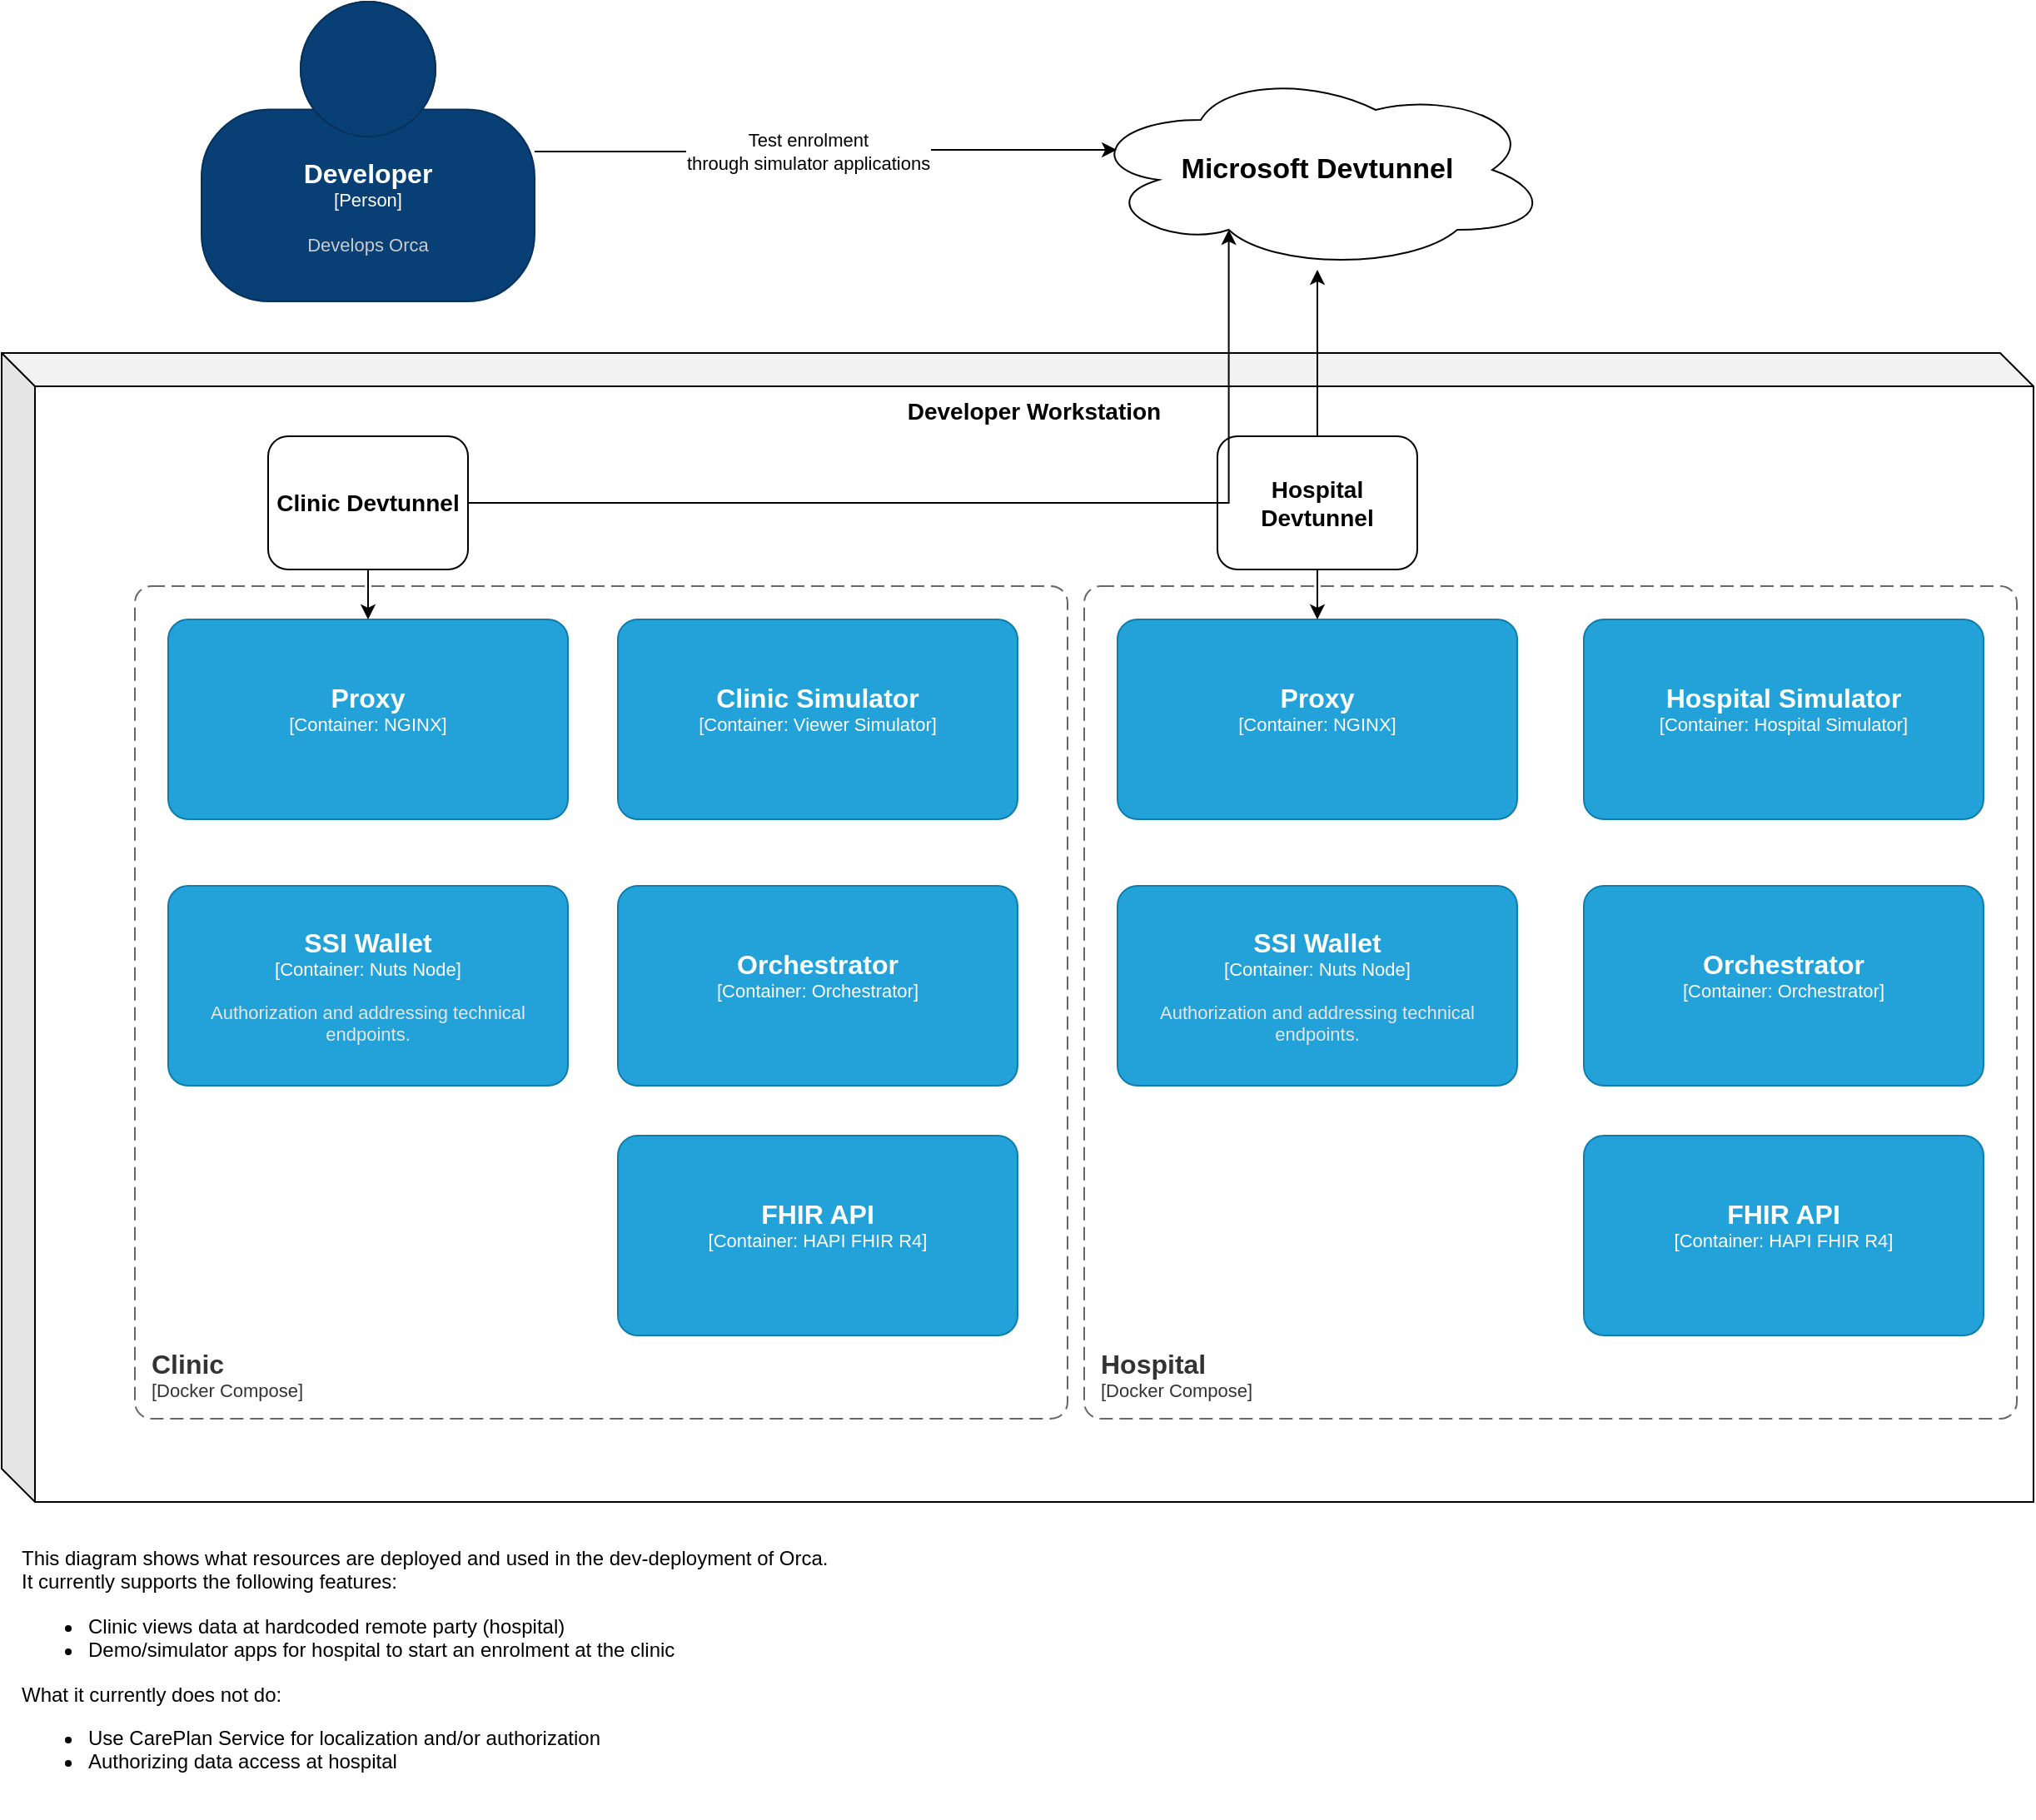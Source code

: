 <mxfile version="24.6.4" type="device">
  <diagram name="ORCA Dev Deployment" id="KFpIIOAOzxwu-xLGHBJ7">
    <mxGraphModel dx="2405" dy="2197" grid="1" gridSize="10" guides="1" tooltips="1" connect="1" arrows="1" fold="1" page="1" pageScale="1" pageWidth="827" pageHeight="1169" math="0" shadow="0">
      <root>
        <mxCell id="4b0qa3zkEUUkzy0Bb4p2-0" />
        <mxCell id="4b0qa3zkEUUkzy0Bb4p2-1" parent="4b0qa3zkEUUkzy0Bb4p2-0" />
        <mxCell id="dyh5tfgS4Bt14PRK0usx-27" value="&lt;b&gt;&lt;font style=&quot;font-size: 14px;&quot;&gt;Developer Workstation&lt;/font&gt;&lt;/b&gt;" style="shape=cube;whiteSpace=wrap;html=1;boundedLbl=1;backgroundOutline=1;darkOpacity=0.05;darkOpacity2=0.1;verticalAlign=top;" parent="4b0qa3zkEUUkzy0Bb4p2-1" vertex="1">
          <mxGeometry x="-70" y="80" width="1220" height="690" as="geometry" />
        </mxCell>
        <object placeholders="1" c4Name="Clinic" c4Type="SystemScopeBoundary" c4Application="Docker Compose" label="&lt;font style=&quot;font-size: 16px&quot;&gt;&lt;b&gt;&lt;div style=&quot;text-align: left&quot;&gt;%c4Name%&lt;/div&gt;&lt;/b&gt;&lt;/font&gt;&lt;div style=&quot;text-align: left&quot;&gt;[%c4Application%]&lt;/div&gt;" id="dyh5tfgS4Bt14PRK0usx-0">
          <mxCell style="rounded=1;fontSize=11;whiteSpace=wrap;html=1;dashed=1;arcSize=20;fillColor=none;strokeColor=#666666;fontColor=#333333;labelBackgroundColor=none;align=left;verticalAlign=bottom;labelBorderColor=none;spacingTop=0;spacing=10;dashPattern=8 4;metaEdit=1;rotatable=0;perimeter=rectanglePerimeter;noLabel=0;labelPadding=0;allowArrows=0;connectable=0;expand=0;recursiveResize=0;editable=1;pointerEvents=0;absoluteArcSize=1;points=[[0.25,0,0],[0.5,0,0],[0.75,0,0],[1,0.25,0],[1,0.5,0],[1,0.75,0],[0.75,1,0],[0.5,1,0],[0.25,1,0],[0,0.75,0],[0,0.5,0],[0,0.25,0]];" parent="4b0qa3zkEUUkzy0Bb4p2-1" vertex="1">
            <mxGeometry x="10" y="220" width="560" height="500" as="geometry" />
          </mxCell>
        </object>
        <object placeholders="1" c4Name="SSI Wallet" c4Type="Container" c4Technology="Nuts Node" c4Description="Authorization and addressing technical endpoints." label="&lt;font style=&quot;font-size: 16px&quot;&gt;&lt;b&gt;%c4Name%&lt;/b&gt;&lt;/font&gt;&lt;div&gt;[%c4Type%: %c4Technology%]&lt;/div&gt;&lt;br&gt;&lt;div&gt;&lt;font style=&quot;font-size: 11px&quot;&gt;&lt;font color=&quot;#E6E6E6&quot;&gt;%c4Description%&lt;/font&gt;&lt;/div&gt;" id="dyh5tfgS4Bt14PRK0usx-1">
          <mxCell style="rounded=1;whiteSpace=wrap;html=1;fontSize=11;labelBackgroundColor=none;fillColor=#23A2D9;fontColor=#ffffff;align=center;arcSize=10;strokeColor=#0E7DAD;metaEdit=1;resizable=0;points=[[0.25,0,0],[0.5,0,0],[0.75,0,0],[1,0.25,0],[1,0.5,0],[1,0.75,0],[0.75,1,0],[0.5,1,0],[0.25,1,0],[0,0.75,0],[0,0.5,0],[0,0.25,0]];" parent="4b0qa3zkEUUkzy0Bb4p2-1" vertex="1">
            <mxGeometry x="30" y="400" width="240" height="120" as="geometry" />
          </mxCell>
        </object>
        <object placeholders="1" c4Name="Proxy" c4Type="Container" c4Technology="NGINX" c4Description="" label="&lt;font style=&quot;font-size: 16px&quot;&gt;&lt;b&gt;%c4Name%&lt;/b&gt;&lt;/font&gt;&lt;div&gt;[%c4Type%: %c4Technology%]&lt;/div&gt;&lt;br&gt;&lt;div&gt;&lt;font style=&quot;font-size: 11px&quot;&gt;&lt;font color=&quot;#E6E6E6&quot;&gt;%c4Description%&lt;/font&gt;&lt;/div&gt;" id="dyh5tfgS4Bt14PRK0usx-2">
          <mxCell style="rounded=1;whiteSpace=wrap;html=1;fontSize=11;labelBackgroundColor=none;fillColor=#23A2D9;fontColor=#ffffff;align=center;arcSize=10;strokeColor=#0E7DAD;metaEdit=1;resizable=0;points=[[0.25,0,0],[0.5,0,0],[0.75,0,0],[1,0.25,0],[1,0.5,0],[1,0.75,0],[0.75,1,0],[0.5,1,0],[0.25,1,0],[0,0.75,0],[0,0.5,0],[0,0.25,0]];" parent="4b0qa3zkEUUkzy0Bb4p2-1" vertex="1">
            <mxGeometry x="30" y="240" width="240" height="120" as="geometry" />
          </mxCell>
        </object>
        <object placeholders="1" c4Name="Clinic Simulator" c4Type="Container" c4Technology="Viewer Simulator" c4Description="" label="&lt;font style=&quot;font-size: 16px&quot;&gt;&lt;b&gt;%c4Name%&lt;/b&gt;&lt;/font&gt;&lt;div&gt;[%c4Type%: %c4Technology%]&lt;/div&gt;&lt;br&gt;&lt;div&gt;&lt;font style=&quot;font-size: 11px&quot;&gt;&lt;font color=&quot;#E6E6E6&quot;&gt;%c4Description%&lt;/font&gt;&lt;/div&gt;" id="dyh5tfgS4Bt14PRK0usx-5">
          <mxCell style="rounded=1;whiteSpace=wrap;html=1;fontSize=11;labelBackgroundColor=none;fillColor=#23A2D9;fontColor=#ffffff;align=center;arcSize=10;strokeColor=#0E7DAD;metaEdit=1;resizable=0;points=[[0.25,0,0],[0.5,0,0],[0.75,0,0],[1,0.25,0],[1,0.5,0],[1,0.75,0],[0.75,1,0],[0.5,1,0],[0.25,1,0],[0,0.75,0],[0,0.5,0],[0,0.25,0]];" parent="4b0qa3zkEUUkzy0Bb4p2-1" vertex="1">
            <mxGeometry x="300" y="240" width="240" height="120" as="geometry" />
          </mxCell>
        </object>
        <mxCell id="dyh5tfgS4Bt14PRK0usx-11" value="" style="edgeStyle=orthogonalEdgeStyle;rounded=0;orthogonalLoop=1;jettySize=auto;html=1;exitX=0.5;exitY=1;exitDx=0;exitDy=0;" parent="4b0qa3zkEUUkzy0Bb4p2-1" source="oKQizp4lSFSgLybBTzGS-0" target="dyh5tfgS4Bt14PRK0usx-2" edge="1">
          <mxGeometry relative="1" as="geometry">
            <mxPoint x="150" y="210" as="sourcePoint" />
          </mxGeometry>
        </mxCell>
        <object placeholders="1" c4Name="Hospital" c4Type="SystemScopeBoundary" c4Application="Docker Compose" label="&lt;font style=&quot;font-size: 16px&quot;&gt;&lt;b&gt;&lt;div style=&quot;text-align: left&quot;&gt;%c4Name%&lt;/div&gt;&lt;/b&gt;&lt;/font&gt;&lt;div style=&quot;text-align: left&quot;&gt;[%c4Application%]&lt;/div&gt;" id="dyh5tfgS4Bt14PRK0usx-12">
          <mxCell style="rounded=1;fontSize=11;whiteSpace=wrap;html=1;dashed=1;arcSize=20;fillColor=none;strokeColor=#666666;fontColor=#333333;labelBackgroundColor=none;align=left;verticalAlign=bottom;labelBorderColor=none;spacingTop=0;spacing=10;dashPattern=8 4;metaEdit=1;rotatable=0;perimeter=rectanglePerimeter;noLabel=0;labelPadding=0;allowArrows=0;connectable=0;expand=0;recursiveResize=0;editable=1;pointerEvents=0;absoluteArcSize=1;points=[[0.25,0,0],[0.5,0,0],[0.75,0,0],[1,0.25,0],[1,0.5,0],[1,0.75,0],[0.75,1,0],[0.5,1,0],[0.25,1,0],[0,0.75,0],[0,0.5,0],[0,0.25,0]];" parent="4b0qa3zkEUUkzy0Bb4p2-1" vertex="1">
            <mxGeometry x="580" y="220" width="560" height="500" as="geometry" />
          </mxCell>
        </object>
        <object placeholders="1" c4Name="SSI Wallet" c4Type="Container" c4Technology="Nuts Node" c4Description="Authorization and addressing technical endpoints." label="&lt;font style=&quot;font-size: 16px&quot;&gt;&lt;b&gt;%c4Name%&lt;/b&gt;&lt;/font&gt;&lt;div&gt;[%c4Type%: %c4Technology%]&lt;/div&gt;&lt;br&gt;&lt;div&gt;&lt;font style=&quot;font-size: 11px&quot;&gt;&lt;font color=&quot;#E6E6E6&quot;&gt;%c4Description%&lt;/font&gt;&lt;/div&gt;" id="dyh5tfgS4Bt14PRK0usx-13">
          <mxCell style="rounded=1;whiteSpace=wrap;html=1;fontSize=11;labelBackgroundColor=none;fillColor=#23A2D9;fontColor=#ffffff;align=center;arcSize=10;strokeColor=#0E7DAD;metaEdit=1;resizable=0;points=[[0.25,0,0],[0.5,0,0],[0.75,0,0],[1,0.25,0],[1,0.5,0],[1,0.75,0],[0.75,1,0],[0.5,1,0],[0.25,1,0],[0,0.75,0],[0,0.5,0],[0,0.25,0]];" parent="4b0qa3zkEUUkzy0Bb4p2-1" vertex="1">
            <mxGeometry x="600" y="400" width="240" height="120" as="geometry" />
          </mxCell>
        </object>
        <object placeholders="1" c4Name="Proxy" c4Type="Container" c4Technology="NGINX" c4Description="" label="&lt;font style=&quot;font-size: 16px&quot;&gt;&lt;b&gt;%c4Name%&lt;/b&gt;&lt;/font&gt;&lt;div&gt;[%c4Type%: %c4Technology%]&lt;/div&gt;&lt;br&gt;&lt;div&gt;&lt;font style=&quot;font-size: 11px&quot;&gt;&lt;font color=&quot;#E6E6E6&quot;&gt;%c4Description%&lt;/font&gt;&lt;/div&gt;" id="dyh5tfgS4Bt14PRK0usx-16">
          <mxCell style="rounded=1;whiteSpace=wrap;html=1;fontSize=11;labelBackgroundColor=none;fillColor=#23A2D9;fontColor=#ffffff;align=center;arcSize=10;strokeColor=#0E7DAD;metaEdit=1;resizable=0;points=[[0.25,0,0],[0.5,0,0],[0.75,0,0],[1,0.25,0],[1,0.5,0],[1,0.75,0],[0.75,1,0],[0.5,1,0],[0.25,1,0],[0,0.75,0],[0,0.5,0],[0,0.25,0]];" parent="4b0qa3zkEUUkzy0Bb4p2-1" vertex="1">
            <mxGeometry x="600" y="240" width="240" height="120" as="geometry" />
          </mxCell>
        </object>
        <mxCell id="dyh5tfgS4Bt14PRK0usx-18" value="" style="edgeStyle=orthogonalEdgeStyle;rounded=0;orthogonalLoop=1;jettySize=auto;html=1;exitX=0.5;exitY=1;exitDx=0;exitDy=0;" parent="4b0qa3zkEUUkzy0Bb4p2-1" source="oKQizp4lSFSgLybBTzGS-1" target="dyh5tfgS4Bt14PRK0usx-16" edge="1">
          <mxGeometry relative="1" as="geometry" />
        </mxCell>
        <mxCell id="dyh5tfgS4Bt14PRK0usx-19" value="&lt;div style=&quot;font-size: 17px;&quot;&gt;Microsoft Devtunnel&lt;/div&gt;" style="ellipse;shape=cloud;whiteSpace=wrap;html=1;fontStyle=1;fontSize=17;" parent="4b0qa3zkEUUkzy0Bb4p2-1" vertex="1">
          <mxGeometry x="580" y="-90" width="280" height="120" as="geometry" />
        </mxCell>
        <mxCell id="dyh5tfgS4Bt14PRK0usx-24" value="" style="edgeStyle=orthogonalEdgeStyle;rounded=0;orthogonalLoop=1;jettySize=auto;html=1;entryX=0.07;entryY=0.4;entryDx=0;entryDy=0;entryPerimeter=0;" parent="4b0qa3zkEUUkzy0Bb4p2-1" source="dyh5tfgS4Bt14PRK0usx-22" target="dyh5tfgS4Bt14PRK0usx-19" edge="1">
          <mxGeometry relative="1" as="geometry" />
        </mxCell>
        <mxCell id="dyh5tfgS4Bt14PRK0usx-25" value="Test enrolment&lt;div&gt;through simulator applications&lt;/div&gt;" style="edgeLabel;html=1;align=center;verticalAlign=middle;resizable=0;points=[];" parent="dyh5tfgS4Bt14PRK0usx-24" vertex="1" connectable="0">
          <mxGeometry x="0.2" y="1" relative="1" as="geometry">
            <mxPoint x="-46" y="2" as="offset" />
          </mxGeometry>
        </mxCell>
        <object placeholders="1" c4Name="Developer" c4Type="Person" c4Description="Develops Orca" label="&lt;font style=&quot;font-size: 16px&quot;&gt;&lt;b&gt;%c4Name%&lt;/b&gt;&lt;/font&gt;&lt;div&gt;[%c4Type%]&lt;/div&gt;&lt;br&gt;&lt;div&gt;&lt;font style=&quot;font-size: 11px&quot;&gt;&lt;font color=&quot;#cccccc&quot;&gt;%c4Description%&lt;/font&gt;&lt;/div&gt;" id="dyh5tfgS4Bt14PRK0usx-22">
          <mxCell style="html=1;fontSize=11;dashed=0;whiteSpace=wrap;fillColor=#083F75;strokeColor=#06315C;fontColor=#ffffff;shape=mxgraph.c4.person2;align=center;metaEdit=1;points=[[0.5,0,0],[1,0.5,0],[1,0.75,0],[0.75,1,0],[0.5,1,0],[0.25,1,0],[0,0.75,0],[0,0.5,0]];resizable=0;" parent="4b0qa3zkEUUkzy0Bb4p2-1" vertex="1">
            <mxGeometry x="50" y="-131" width="200" height="180" as="geometry" />
          </mxCell>
        </object>
        <mxCell id="dyh5tfgS4Bt14PRK0usx-26" value="This diagram shows what resources are deployed and used in the dev-deployment of Orca.&lt;div&gt;It currently supports the following features:&lt;/div&gt;&lt;div&gt;&lt;ul&gt;&lt;li&gt;Clinic views data at hardcoded remote party (hospital)&lt;/li&gt;&lt;li&gt;Demo/simulator apps for hospital to start an enrolment at the clinic&lt;/li&gt;&lt;/ul&gt;&lt;div&gt;What it currently does not do:&lt;/div&gt;&lt;/div&gt;&lt;div&gt;&lt;ul&gt;&lt;li&gt;Use CarePlan Service for localization and/or authorization&lt;/li&gt;&lt;li&gt;Authorizing data access at hospital&lt;/li&gt;&lt;/ul&gt;&lt;/div&gt;" style="text;html=1;align=left;verticalAlign=top;whiteSpace=wrap;rounded=0;" parent="4b0qa3zkEUUkzy0Bb4p2-1" vertex="1">
          <mxGeometry x="-60" y="790" width="520" height="170" as="geometry" />
        </mxCell>
        <mxCell id="oKQizp4lSFSgLybBTzGS-0" value="Clinic Devtunnel" style="rounded=1;whiteSpace=wrap;html=1;fontStyle=1;fontSize=14;" parent="4b0qa3zkEUUkzy0Bb4p2-1" vertex="1">
          <mxGeometry x="90" y="130" width="120" height="80" as="geometry" />
        </mxCell>
        <mxCell id="oKQizp4lSFSgLybBTzGS-3" value="" style="edgeStyle=orthogonalEdgeStyle;rounded=0;orthogonalLoop=1;jettySize=auto;html=1;" parent="4b0qa3zkEUUkzy0Bb4p2-1" source="oKQizp4lSFSgLybBTzGS-1" target="dyh5tfgS4Bt14PRK0usx-19" edge="1">
          <mxGeometry relative="1" as="geometry" />
        </mxCell>
        <mxCell id="oKQizp4lSFSgLybBTzGS-1" value="Hospital Devtunnel" style="rounded=1;whiteSpace=wrap;html=1;fontStyle=1;fontSize=14;" parent="4b0qa3zkEUUkzy0Bb4p2-1" vertex="1">
          <mxGeometry x="660" y="130" width="120" height="80" as="geometry" />
        </mxCell>
        <mxCell id="oKQizp4lSFSgLybBTzGS-4" value="" style="edgeStyle=orthogonalEdgeStyle;rounded=0;orthogonalLoop=1;jettySize=auto;html=1;entryX=0.31;entryY=0.8;entryDx=0;entryDy=0;entryPerimeter=0;exitX=1;exitY=0.5;exitDx=0;exitDy=0;" parent="4b0qa3zkEUUkzy0Bb4p2-1" source="oKQizp4lSFSgLybBTzGS-0" target="dyh5tfgS4Bt14PRK0usx-19" edge="1">
          <mxGeometry relative="1" as="geometry">
            <mxPoint x="730" y="140" as="sourcePoint" />
            <mxPoint x="730" y="40" as="targetPoint" />
          </mxGeometry>
        </mxCell>
        <object placeholders="1" c4Name="Orchestrator" c4Type="Container" c4Technology="Orchestrator" c4Description="" label="&lt;font style=&quot;font-size: 16px&quot;&gt;&lt;b&gt;%c4Name%&lt;/b&gt;&lt;/font&gt;&lt;div&gt;[%c4Type%: %c4Technology%]&lt;/div&gt;&lt;br&gt;&lt;div&gt;&lt;font style=&quot;font-size: 11px&quot;&gt;&lt;font color=&quot;#E6E6E6&quot;&gt;%c4Description%&lt;/font&gt;&lt;/div&gt;" id="XUcknfSPeZOGjDg4y7Dg-2">
          <mxCell style="rounded=1;whiteSpace=wrap;html=1;fontSize=11;labelBackgroundColor=none;fillColor=#23A2D9;fontColor=#ffffff;align=center;arcSize=10;strokeColor=#0E7DAD;metaEdit=1;resizable=0;points=[[0.25,0,0],[0.5,0,0],[0.75,0,0],[1,0.25,0],[1,0.5,0],[1,0.75,0],[0.75,1,0],[0.5,1,0],[0.25,1,0],[0,0.75,0],[0,0.5,0],[0,0.25,0]];" vertex="1" parent="4b0qa3zkEUUkzy0Bb4p2-1">
            <mxGeometry x="300" y="400" width="240" height="120" as="geometry" />
          </mxCell>
        </object>
        <object placeholders="1" c4Name="FHIR API" c4Type="Container" c4Technology="HAPI FHIR R4" c4Description="" label="&lt;font style=&quot;font-size: 16px&quot;&gt;&lt;b&gt;%c4Name%&lt;/b&gt;&lt;/font&gt;&lt;div&gt;[%c4Type%: %c4Technology%]&lt;/div&gt;&lt;br&gt;&lt;div&gt;&lt;font style=&quot;font-size: 11px&quot;&gt;&lt;font color=&quot;#E6E6E6&quot;&gt;%c4Description%&lt;/font&gt;&lt;/div&gt;" id="XUcknfSPeZOGjDg4y7Dg-4">
          <mxCell style="rounded=1;whiteSpace=wrap;html=1;fontSize=11;labelBackgroundColor=none;fillColor=#23A2D9;fontColor=#ffffff;align=center;arcSize=10;strokeColor=#0E7DAD;metaEdit=1;resizable=0;points=[[0.25,0,0],[0.5,0,0],[0.75,0,0],[1,0.25,0],[1,0.5,0],[1,0.75,0],[0.75,1,0],[0.5,1,0],[0.25,1,0],[0,0.75,0],[0,0.5,0],[0,0.25,0]];" vertex="1" parent="4b0qa3zkEUUkzy0Bb4p2-1">
            <mxGeometry x="300" y="550" width="240" height="120" as="geometry" />
          </mxCell>
        </object>
        <object placeholders="1" c4Name="FHIR API" c4Type="Container" c4Technology="HAPI FHIR R4" c4Description="" label="&lt;font style=&quot;font-size: 16px&quot;&gt;&lt;b&gt;%c4Name%&lt;/b&gt;&lt;/font&gt;&lt;div&gt;[%c4Type%: %c4Technology%]&lt;/div&gt;&lt;br&gt;&lt;div&gt;&lt;font style=&quot;font-size: 11px&quot;&gt;&lt;font color=&quot;#E6E6E6&quot;&gt;%c4Description%&lt;/font&gt;&lt;/div&gt;" id="XUcknfSPeZOGjDg4y7Dg-6">
          <mxCell style="rounded=1;whiteSpace=wrap;html=1;fontSize=11;labelBackgroundColor=none;fillColor=#23A2D9;fontColor=#ffffff;align=center;arcSize=10;strokeColor=#0E7DAD;metaEdit=1;resizable=0;points=[[0.25,0,0],[0.5,0,0],[0.75,0,0],[1,0.25,0],[1,0.5,0],[1,0.75,0],[0.75,1,0],[0.5,1,0],[0.25,1,0],[0,0.75,0],[0,0.5,0],[0,0.25,0]];" vertex="1" parent="4b0qa3zkEUUkzy0Bb4p2-1">
            <mxGeometry x="880" y="550" width="240" height="120" as="geometry" />
          </mxCell>
        </object>
        <object placeholders="1" c4Name="Hospital Simulator" c4Type="Container" c4Technology="Hospital Simulator" c4Description="" label="&lt;font style=&quot;font-size: 16px&quot;&gt;&lt;b&gt;%c4Name%&lt;/b&gt;&lt;/font&gt;&lt;div&gt;[%c4Type%: %c4Technology%]&lt;/div&gt;&lt;br&gt;&lt;div&gt;&lt;font style=&quot;font-size: 11px&quot;&gt;&lt;font color=&quot;#E6E6E6&quot;&gt;%c4Description%&lt;/font&gt;&lt;/div&gt;" id="XUcknfSPeZOGjDg4y7Dg-7">
          <mxCell style="rounded=1;whiteSpace=wrap;html=1;fontSize=11;labelBackgroundColor=none;fillColor=#23A2D9;fontColor=#ffffff;align=center;arcSize=10;strokeColor=#0E7DAD;metaEdit=1;resizable=0;points=[[0.25,0,0],[0.5,0,0],[0.75,0,0],[1,0.25,0],[1,0.5,0],[1,0.75,0],[0.75,1,0],[0.5,1,0],[0.25,1,0],[0,0.75,0],[0,0.5,0],[0,0.25,0]];" vertex="1" parent="4b0qa3zkEUUkzy0Bb4p2-1">
            <mxGeometry x="880" y="240" width="240" height="120" as="geometry" />
          </mxCell>
        </object>
        <object placeholders="1" c4Name="Orchestrator" c4Type="Container" c4Technology="Orchestrator" c4Description="" label="&lt;font style=&quot;font-size: 16px&quot;&gt;&lt;b&gt;%c4Name%&lt;/b&gt;&lt;/font&gt;&lt;div&gt;[%c4Type%: %c4Technology%]&lt;/div&gt;&lt;br&gt;&lt;div&gt;&lt;font style=&quot;font-size: 11px&quot;&gt;&lt;font color=&quot;#E6E6E6&quot;&gt;%c4Description%&lt;/font&gt;&lt;/div&gt;" id="XUcknfSPeZOGjDg4y7Dg-8">
          <mxCell style="rounded=1;whiteSpace=wrap;html=1;fontSize=11;labelBackgroundColor=none;fillColor=#23A2D9;fontColor=#ffffff;align=center;arcSize=10;strokeColor=#0E7DAD;metaEdit=1;resizable=0;points=[[0.25,0,0],[0.5,0,0],[0.75,0,0],[1,0.25,0],[1,0.5,0],[1,0.75,0],[0.75,1,0],[0.5,1,0],[0.25,1,0],[0,0.75,0],[0,0.5,0],[0,0.25,0]];" vertex="1" parent="4b0qa3zkEUUkzy0Bb4p2-1">
            <mxGeometry x="880" y="400" width="240" height="120" as="geometry" />
          </mxCell>
        </object>
      </root>
    </mxGraphModel>
  </diagram>
</mxfile>
